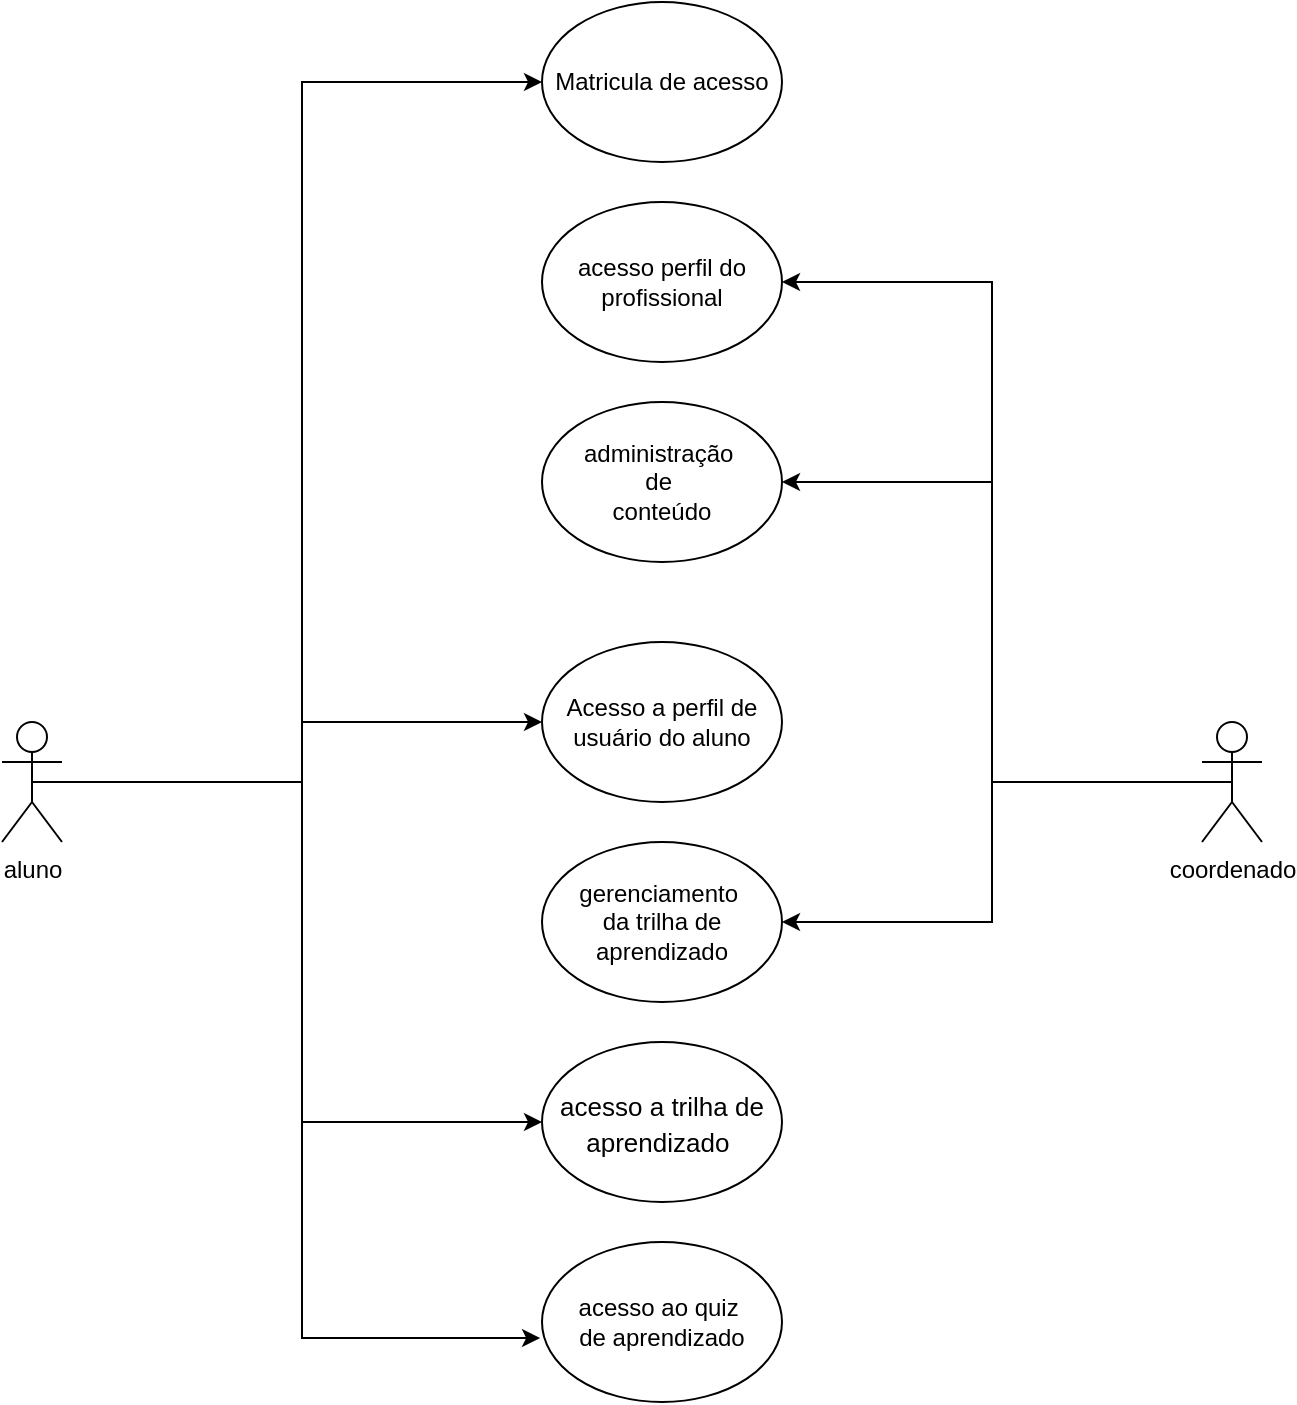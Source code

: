 <mxfile version="20.5.3" type="device"><diagram id="tUVCweGmal_WNWwmzSWI" name="Página-1"><mxGraphModel dx="1102" dy="614" grid="1" gridSize="10" guides="1" tooltips="1" connect="1" arrows="1" fold="1" page="1" pageScale="1" pageWidth="827" pageHeight="1169" math="0" shadow="0"><root><mxCell id="0"/><mxCell id="1" parent="0"/><mxCell id="3PJzVPX79dlYGbqdzo1C-2" value="Matricula de acesso" style="ellipse;whiteSpace=wrap;html=1;" vertex="1" parent="1"><mxGeometry x="310" y="40" width="120" height="80" as="geometry"/></mxCell><mxCell id="3PJzVPX79dlYGbqdzo1C-3" value="administração&amp;nbsp;&lt;br&gt;de&amp;nbsp;&lt;br&gt;conteúdo" style="ellipse;whiteSpace=wrap;html=1;" vertex="1" parent="1"><mxGeometry x="310" y="240" width="120" height="80" as="geometry"/></mxCell><mxCell id="3PJzVPX79dlYGbqdzo1C-24" value="&lt;font style=&quot;font-size: 13px;&quot;&gt;acesso a trilha de aprendizado&lt;/font&gt;&amp;nbsp;" style="ellipse;whiteSpace=wrap;html=1;fontSize=15;" vertex="1" parent="1"><mxGeometry x="310" y="560" width="120" height="80" as="geometry"/></mxCell><mxCell id="3PJzVPX79dlYGbqdzo1C-26" value="acesso ao quiz&amp;nbsp;&lt;br&gt;de aprendizado" style="ellipse;whiteSpace=wrap;html=1;fontSize=12;" vertex="1" parent="1"><mxGeometry x="310" y="660" width="120" height="80" as="geometry"/></mxCell><mxCell id="3PJzVPX79dlYGbqdzo1C-27" value="acesso perfil do profissional" style="ellipse;whiteSpace=wrap;html=1;" vertex="1" parent="1"><mxGeometry x="310" y="140" width="120" height="80" as="geometry"/></mxCell><mxCell id="3PJzVPX79dlYGbqdzo1C-29" value="gerenciamento&amp;nbsp;&lt;br&gt;da trilha de aprendizado" style="ellipse;whiteSpace=wrap;html=1;fontSize=12;" vertex="1" parent="1"><mxGeometry x="310" y="460" width="120" height="80" as="geometry"/></mxCell><mxCell id="3PJzVPX79dlYGbqdzo1C-36" style="edgeStyle=orthogonalEdgeStyle;rounded=0;orthogonalLoop=1;jettySize=auto;html=1;exitX=0.5;exitY=0.5;exitDx=0;exitDy=0;exitPerimeter=0;fontSize=12;" edge="1" parent="1" source="3PJzVPX79dlYGbqdzo1C-30" target="3PJzVPX79dlYGbqdzo1C-25"><mxGeometry relative="1" as="geometry"/></mxCell><mxCell id="3PJzVPX79dlYGbqdzo1C-37" style="edgeStyle=orthogonalEdgeStyle;rounded=0;orthogonalLoop=1;jettySize=auto;html=1;exitX=0.5;exitY=0.5;exitDx=0;exitDy=0;exitPerimeter=0;entryX=0;entryY=0.5;entryDx=0;entryDy=0;fontSize=12;" edge="1" parent="1" source="3PJzVPX79dlYGbqdzo1C-30" target="3PJzVPX79dlYGbqdzo1C-24"><mxGeometry relative="1" as="geometry"/></mxCell><mxCell id="3PJzVPX79dlYGbqdzo1C-38" style="edgeStyle=orthogonalEdgeStyle;rounded=0;orthogonalLoop=1;jettySize=auto;html=1;exitX=0.5;exitY=0.5;exitDx=0;exitDy=0;exitPerimeter=0;entryX=-0.008;entryY=0.6;entryDx=0;entryDy=0;entryPerimeter=0;fontSize=12;" edge="1" parent="1" source="3PJzVPX79dlYGbqdzo1C-30" target="3PJzVPX79dlYGbqdzo1C-26"><mxGeometry relative="1" as="geometry"/></mxCell><mxCell id="3PJzVPX79dlYGbqdzo1C-40" style="edgeStyle=orthogonalEdgeStyle;rounded=0;orthogonalLoop=1;jettySize=auto;html=1;exitX=0.5;exitY=0.5;exitDx=0;exitDy=0;exitPerimeter=0;entryX=0;entryY=0.5;entryDx=0;entryDy=0;fontSize=12;" edge="1" parent="1" source="3PJzVPX79dlYGbqdzo1C-30" target="3PJzVPX79dlYGbqdzo1C-2"><mxGeometry relative="1" as="geometry"/></mxCell><mxCell id="3PJzVPX79dlYGbqdzo1C-30" value="aluno&lt;br&gt;" style="shape=umlActor;verticalLabelPosition=bottom;verticalAlign=top;html=1;outlineConnect=0;fontSize=12;" vertex="1" parent="1"><mxGeometry x="40" y="400" width="30" height="60" as="geometry"/></mxCell><mxCell id="3PJzVPX79dlYGbqdzo1C-42" style="edgeStyle=orthogonalEdgeStyle;rounded=0;orthogonalLoop=1;jettySize=auto;html=1;exitX=0.5;exitY=0.5;exitDx=0;exitDy=0;exitPerimeter=0;entryX=1;entryY=0.5;entryDx=0;entryDy=0;fontSize=12;" edge="1" parent="1" source="3PJzVPX79dlYGbqdzo1C-31" target="3PJzVPX79dlYGbqdzo1C-27"><mxGeometry relative="1" as="geometry"/></mxCell><mxCell id="3PJzVPX79dlYGbqdzo1C-43" style="edgeStyle=orthogonalEdgeStyle;rounded=0;orthogonalLoop=1;jettySize=auto;html=1;exitX=0.5;exitY=0.5;exitDx=0;exitDy=0;exitPerimeter=0;entryX=1;entryY=0.5;entryDx=0;entryDy=0;fontSize=12;" edge="1" parent="1" source="3PJzVPX79dlYGbqdzo1C-31" target="3PJzVPX79dlYGbqdzo1C-3"><mxGeometry relative="1" as="geometry"/></mxCell><mxCell id="3PJzVPX79dlYGbqdzo1C-49" style="edgeStyle=orthogonalEdgeStyle;rounded=0;orthogonalLoop=1;jettySize=auto;html=1;exitX=0.5;exitY=0.5;exitDx=0;exitDy=0;exitPerimeter=0;entryX=1;entryY=0.5;entryDx=0;entryDy=0;fontSize=12;" edge="1" parent="1" source="3PJzVPX79dlYGbqdzo1C-31" target="3PJzVPX79dlYGbqdzo1C-29"><mxGeometry relative="1" as="geometry"/></mxCell><mxCell id="3PJzVPX79dlYGbqdzo1C-31" value="coordenado" style="shape=umlActor;verticalLabelPosition=bottom;verticalAlign=top;html=1;outlineConnect=0;fontSize=12;" vertex="1" parent="1"><mxGeometry x="640" y="400" width="30" height="60" as="geometry"/></mxCell><mxCell id="3PJzVPX79dlYGbqdzo1C-25" value="Acesso a perfil de usuário do aluno" style="ellipse;whiteSpace=wrap;html=1;fontSize=12;" vertex="1" parent="1"><mxGeometry x="310" y="360" width="120" height="80" as="geometry"/></mxCell></root></mxGraphModel></diagram></mxfile>